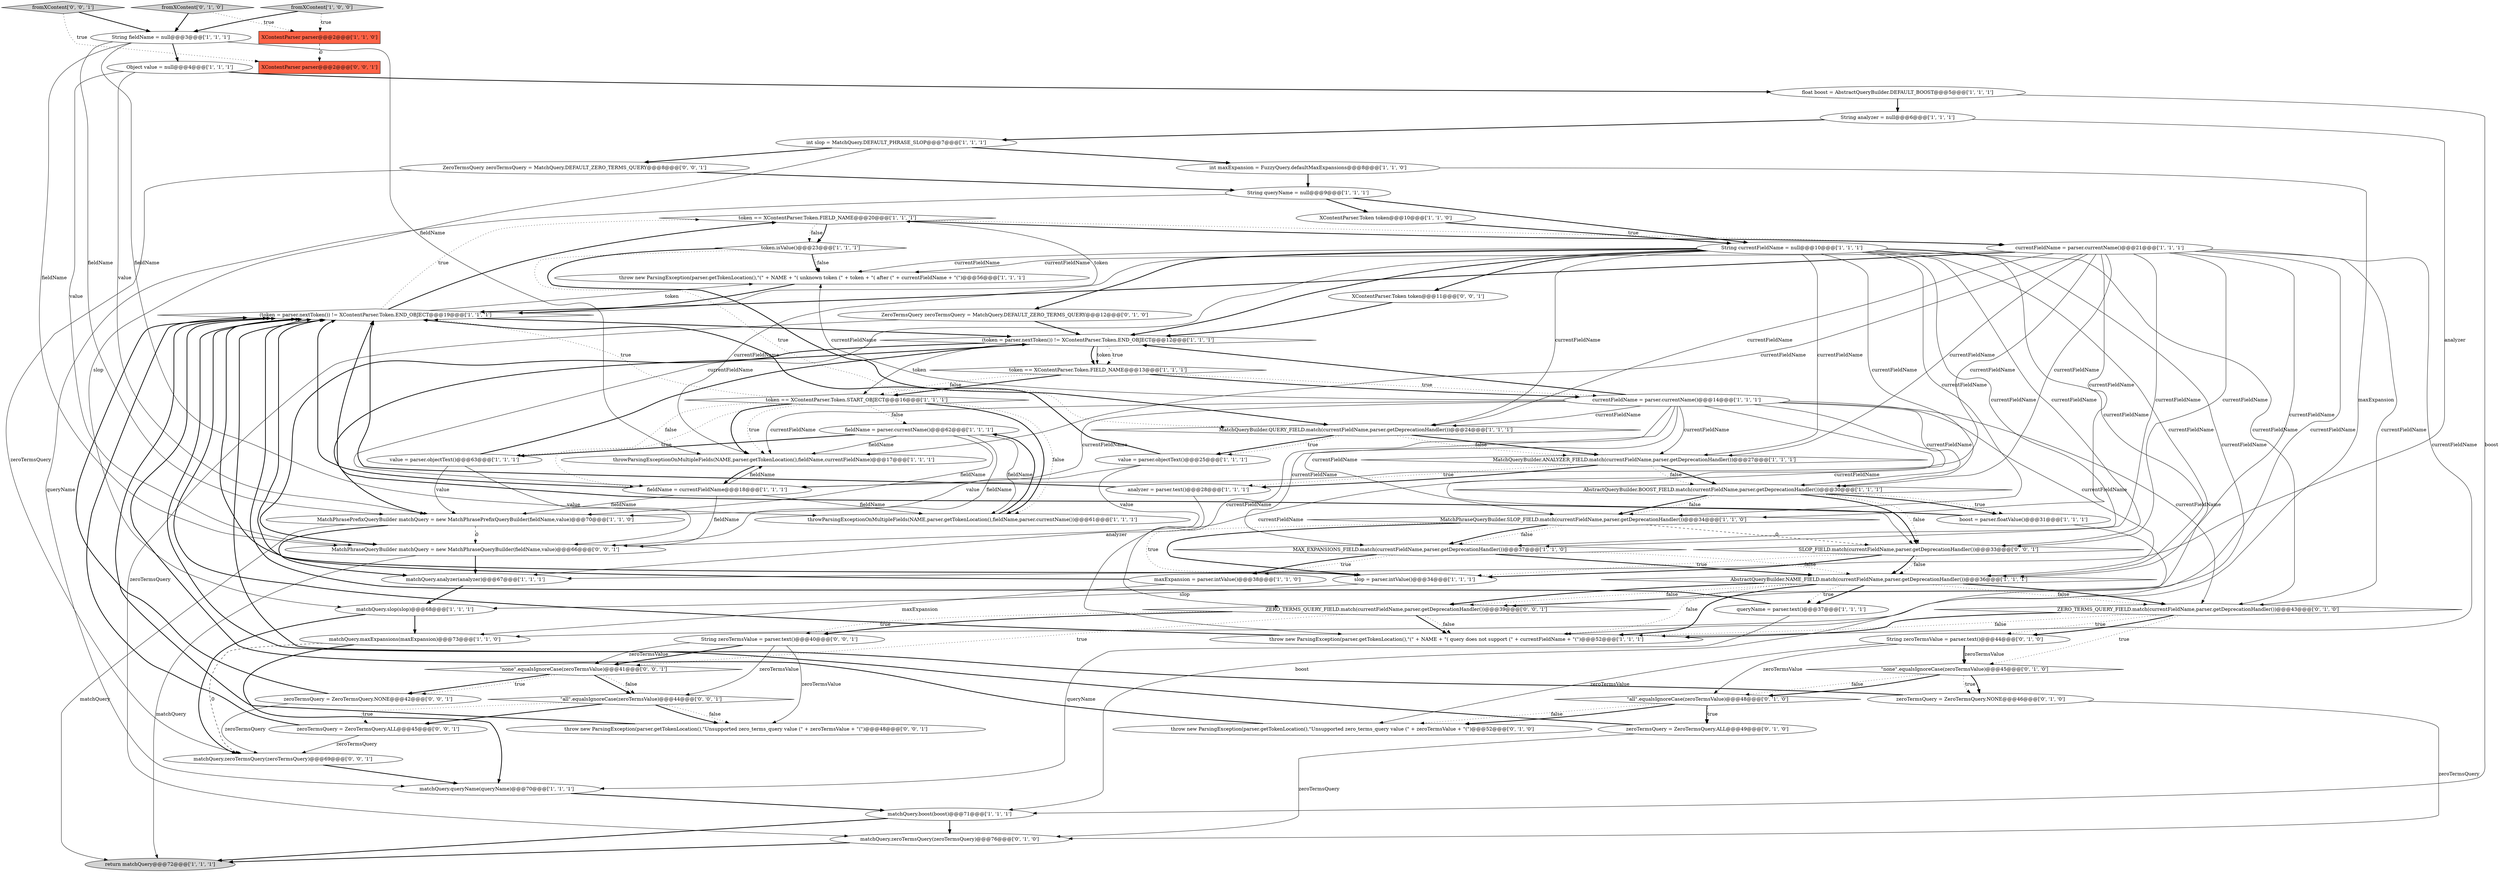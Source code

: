 digraph {
20 [style = filled, label = "token == XContentParser.Token.FIELD_NAME@@@20@@@['1', '1', '1']", fillcolor = white, shape = diamond image = "AAA0AAABBB1BBB"];
32 [style = filled, label = "matchQuery.analyzer(analyzer)@@@67@@@['1', '1', '1']", fillcolor = white, shape = ellipse image = "AAA0AAABBB1BBB"];
21 [style = filled, label = "MatchPhrasePrefixQueryBuilder matchQuery = new MatchPhrasePrefixQueryBuilder(fieldName,value)@@@70@@@['1', '1', '0']", fillcolor = white, shape = ellipse image = "AAA0AAABBB1BBB"];
23 [style = filled, label = "analyzer = parser.text()@@@28@@@['1', '1', '1']", fillcolor = white, shape = ellipse image = "AAA0AAABBB1BBB"];
17 [style = filled, label = "AbstractQueryBuilder.NAME_FIELD.match(currentFieldName,parser.getDeprecationHandler())@@@36@@@['1', '1', '1']", fillcolor = white, shape = diamond image = "AAA0AAABBB1BBB"];
2 [style = filled, label = "fieldName = parser.currentName()@@@62@@@['1', '1', '1']", fillcolor = white, shape = ellipse image = "AAA0AAABBB1BBB"];
0 [style = filled, label = "MAX_EXPANSIONS_FIELD.match(currentFieldName,parser.getDeprecationHandler())@@@37@@@['1', '1', '0']", fillcolor = white, shape = diamond image = "AAA0AAABBB1BBB"];
46 [style = filled, label = "ZERO_TERMS_QUERY_FIELD.match(currentFieldName,parser.getDeprecationHandler())@@@43@@@['0', '1', '0']", fillcolor = white, shape = diamond image = "AAA1AAABBB2BBB"];
64 [style = filled, label = "SLOP_FIELD.match(currentFieldName,parser.getDeprecationHandler())@@@33@@@['0', '0', '1']", fillcolor = white, shape = diamond image = "AAA0AAABBB3BBB"];
59 [style = filled, label = "\"all\".equalsIgnoreCase(zeroTermsValue)@@@44@@@['0', '0', '1']", fillcolor = white, shape = diamond image = "AAA0AAABBB3BBB"];
29 [style = filled, label = "XContentParser parser@@@2@@@['1', '1', '0']", fillcolor = tomato, shape = box image = "AAA0AAABBB1BBB"];
54 [style = filled, label = "String zeroTermsValue = parser.text()@@@44@@@['0', '1', '0']", fillcolor = white, shape = ellipse image = "AAA1AAABBB2BBB"];
58 [style = filled, label = "MatchPhraseQueryBuilder matchQuery = new MatchPhraseQueryBuilder(fieldName,value)@@@66@@@['0', '0', '1']", fillcolor = white, shape = ellipse image = "AAA0AAABBB3BBB"];
34 [style = filled, label = "maxExpansion = parser.intValue()@@@38@@@['1', '1', '0']", fillcolor = white, shape = ellipse image = "AAA0AAABBB1BBB"];
27 [style = filled, label = "XContentParser.Token token@@@10@@@['1', '1', '0']", fillcolor = white, shape = ellipse image = "AAA0AAABBB1BBB"];
3 [style = filled, label = "String currentFieldName = null@@@10@@@['1', '1', '1']", fillcolor = white, shape = ellipse image = "AAA0AAABBB1BBB"];
13 [style = filled, label = "currentFieldName = parser.currentName()@@@14@@@['1', '1', '1']", fillcolor = white, shape = ellipse image = "AAA0AAABBB1BBB"];
6 [style = filled, label = "MatchPhraseQueryBuilder.SLOP_FIELD.match(currentFieldName,parser.getDeprecationHandler())@@@34@@@['1', '1', '0']", fillcolor = white, shape = diamond image = "AAA0AAABBB1BBB"];
35 [style = filled, label = "(token = parser.nextToken()) != XContentParser.Token.END_OBJECT@@@12@@@['1', '1', '1']", fillcolor = white, shape = diamond image = "AAA0AAABBB1BBB"];
28 [style = filled, label = "AbstractQueryBuilder.BOOST_FIELD.match(currentFieldName,parser.getDeprecationHandler())@@@30@@@['1', '1', '1']", fillcolor = white, shape = diamond image = "AAA0AAABBB1BBB"];
5 [style = filled, label = "String queryName = null@@@9@@@['1', '1', '1']", fillcolor = white, shape = ellipse image = "AAA0AAABBB1BBB"];
45 [style = filled, label = "\"all\".equalsIgnoreCase(zeroTermsValue)@@@48@@@['0', '1', '0']", fillcolor = white, shape = diamond image = "AAA1AAABBB2BBB"];
68 [style = filled, label = "XContentParser.Token token@@@11@@@['0', '0', '1']", fillcolor = white, shape = ellipse image = "AAA0AAABBB3BBB"];
40 [style = filled, label = "MatchQueryBuilder.ANALYZER_FIELD.match(currentFieldName,parser.getDeprecationHandler())@@@27@@@['1', '1', '1']", fillcolor = white, shape = diamond image = "AAA0AAABBB1BBB"];
24 [style = filled, label = "matchQuery.queryName(queryName)@@@70@@@['1', '1', '1']", fillcolor = white, shape = ellipse image = "AAA0AAABBB1BBB"];
8 [style = filled, label = "matchQuery.slop(slop)@@@68@@@['1', '1', '1']", fillcolor = white, shape = ellipse image = "AAA0AAABBB1BBB"];
44 [style = filled, label = "queryName = parser.text()@@@37@@@['1', '1', '1']", fillcolor = white, shape = ellipse image = "AAA0AAABBB1BBB"];
63 [style = filled, label = "zeroTermsQuery = ZeroTermsQuery.NONE@@@42@@@['0', '0', '1']", fillcolor = white, shape = ellipse image = "AAA0AAABBB3BBB"];
47 [style = filled, label = "zeroTermsQuery = ZeroTermsQuery.NONE@@@46@@@['0', '1', '0']", fillcolor = white, shape = ellipse image = "AAA1AAABBB2BBB"];
9 [style = filled, label = "fieldName = currentFieldName@@@18@@@['1', '1', '1']", fillcolor = white, shape = ellipse image = "AAA0AAABBB1BBB"];
11 [style = filled, label = "int slop = MatchQuery.DEFAULT_PHRASE_SLOP@@@7@@@['1', '1', '1']", fillcolor = white, shape = ellipse image = "AAA0AAABBB1BBB"];
19 [style = filled, label = "matchQuery.boost(boost)@@@71@@@['1', '1', '1']", fillcolor = white, shape = ellipse image = "AAA0AAABBB1BBB"];
30 [style = filled, label = "throwParsingExceptionOnMultipleFields(NAME,parser.getTokenLocation(),fieldName,parser.currentName())@@@61@@@['1', '1', '1']", fillcolor = white, shape = ellipse image = "AAA0AAABBB1BBB"];
51 [style = filled, label = "zeroTermsQuery = ZeroTermsQuery.ALL@@@49@@@['0', '1', '0']", fillcolor = white, shape = ellipse image = "AAA1AAABBB2BBB"];
66 [style = filled, label = "XContentParser parser@@@2@@@['0', '0', '1']", fillcolor = tomato, shape = box image = "AAA0AAABBB3BBB"];
41 [style = filled, label = "token.isValue()@@@23@@@['1', '1', '1']", fillcolor = white, shape = diamond image = "AAA0AAABBB1BBB"];
14 [style = filled, label = "value = parser.objectText()@@@25@@@['1', '1', '1']", fillcolor = white, shape = ellipse image = "AAA0AAABBB1BBB"];
33 [style = filled, label = "throwParsingExceptionOnMultipleFields(NAME,parser.getTokenLocation(),fieldName,currentFieldName)@@@17@@@['1', '1', '1']", fillcolor = white, shape = ellipse image = "AAA0AAABBB1BBB"];
37 [style = filled, label = "value = parser.objectText()@@@63@@@['1', '1', '1']", fillcolor = white, shape = ellipse image = "AAA0AAABBB1BBB"];
38 [style = filled, label = "throw new ParsingException(parser.getTokenLocation(),\"(\" + NAME + \"( unknown token (\" + token + \"( after (\" + currentFieldName + \"(\")@@@56@@@['1', '1', '1']", fillcolor = white, shape = ellipse image = "AAA0AAABBB1BBB"];
65 [style = filled, label = "ZeroTermsQuery zeroTermsQuery = MatchQuery.DEFAULT_ZERO_TERMS_QUERY@@@8@@@['0', '0', '1']", fillcolor = white, shape = ellipse image = "AAA0AAABBB3BBB"];
22 [style = filled, label = "matchQuery.maxExpansions(maxExpansion)@@@73@@@['1', '1', '0']", fillcolor = white, shape = ellipse image = "AAA0AAABBB1BBB"];
12 [style = filled, label = "float boost = AbstractQueryBuilder.DEFAULT_BOOST@@@5@@@['1', '1', '1']", fillcolor = white, shape = ellipse image = "AAA0AAABBB1BBB"];
16 [style = filled, label = "boost = parser.floatValue()@@@31@@@['1', '1', '1']", fillcolor = white, shape = ellipse image = "AAA0AAABBB1BBB"];
55 [style = filled, label = "fromXContent['0', '0', '1']", fillcolor = lightgray, shape = diamond image = "AAA0AAABBB3BBB"];
42 [style = filled, label = "fromXContent['1', '0', '0']", fillcolor = lightgray, shape = diamond image = "AAA0AAABBB1BBB"];
43 [style = filled, label = "(token = parser.nextToken()) != XContentParser.Token.END_OBJECT@@@19@@@['1', '1', '1']", fillcolor = white, shape = diamond image = "AAA0AAABBB1BBB"];
49 [style = filled, label = "ZeroTermsQuery zeroTermsQuery = MatchQuery.DEFAULT_ZERO_TERMS_QUERY@@@12@@@['0', '1', '0']", fillcolor = white, shape = ellipse image = "AAA1AAABBB2BBB"];
53 [style = filled, label = "matchQuery.zeroTermsQuery(zeroTermsQuery)@@@76@@@['0', '1', '0']", fillcolor = white, shape = ellipse image = "AAA1AAABBB2BBB"];
1 [style = filled, label = "token == XContentParser.Token.START_OBJECT@@@16@@@['1', '1', '1']", fillcolor = white, shape = diamond image = "AAA0AAABBB1BBB"];
18 [style = filled, label = "currentFieldName = parser.currentName()@@@21@@@['1', '1', '1']", fillcolor = white, shape = ellipse image = "AAA0AAABBB1BBB"];
26 [style = filled, label = "String fieldName = null@@@3@@@['1', '1', '1']", fillcolor = white, shape = ellipse image = "AAA0AAABBB1BBB"];
15 [style = filled, label = "return matchQuery@@@72@@@['1', '1', '1']", fillcolor = lightgray, shape = ellipse image = "AAA0AAABBB1BBB"];
60 [style = filled, label = "\"none\".equalsIgnoreCase(zeroTermsValue)@@@41@@@['0', '0', '1']", fillcolor = white, shape = diamond image = "AAA0AAABBB3BBB"];
36 [style = filled, label = "slop = parser.intValue()@@@34@@@['1', '1', '1']", fillcolor = white, shape = ellipse image = "AAA0AAABBB1BBB"];
7 [style = filled, label = "Object value = null@@@4@@@['1', '1', '1']", fillcolor = white, shape = ellipse image = "AAA0AAABBB1BBB"];
25 [style = filled, label = "token == XContentParser.Token.FIELD_NAME@@@13@@@['1', '1', '1']", fillcolor = white, shape = diamond image = "AAA0AAABBB1BBB"];
57 [style = filled, label = "zeroTermsQuery = ZeroTermsQuery.ALL@@@45@@@['0', '0', '1']", fillcolor = white, shape = ellipse image = "AAA0AAABBB3BBB"];
67 [style = filled, label = "throw new ParsingException(parser.getTokenLocation(),\"Unsupported zero_terms_query value (\" + zeroTermsValue + \"(\")@@@48@@@['0', '0', '1']", fillcolor = white, shape = ellipse image = "AAA0AAABBB3BBB"];
61 [style = filled, label = "matchQuery.zeroTermsQuery(zeroTermsQuery)@@@69@@@['0', '0', '1']", fillcolor = white, shape = ellipse image = "AAA0AAABBB3BBB"];
4 [style = filled, label = "throw new ParsingException(parser.getTokenLocation(),\"(\" + NAME + \"( query does not support (\" + currentFieldName + \"(\")@@@52@@@['1', '1', '1']", fillcolor = white, shape = ellipse image = "AAA0AAABBB1BBB"];
50 [style = filled, label = "\"none\".equalsIgnoreCase(zeroTermsValue)@@@45@@@['0', '1', '0']", fillcolor = white, shape = diamond image = "AAA1AAABBB2BBB"];
56 [style = filled, label = "String zeroTermsValue = parser.text()@@@40@@@['0', '0', '1']", fillcolor = white, shape = ellipse image = "AAA0AAABBB3BBB"];
39 [style = filled, label = "String analyzer = null@@@6@@@['1', '1', '1']", fillcolor = white, shape = ellipse image = "AAA0AAABBB1BBB"];
52 [style = filled, label = "throw new ParsingException(parser.getTokenLocation(),\"Unsupported zero_terms_query value (\" + zeroTermsValue + \"(\")@@@52@@@['0', '1', '0']", fillcolor = white, shape = ellipse image = "AAA1AAABBB2BBB"];
62 [style = filled, label = "ZERO_TERMS_QUERY_FIELD.match(currentFieldName,parser.getDeprecationHandler())@@@39@@@['0', '0', '1']", fillcolor = white, shape = diamond image = "AAA0AAABBB3BBB"];
10 [style = filled, label = "MatchQueryBuilder.QUERY_FIELD.match(currentFieldName,parser.getDeprecationHandler())@@@24@@@['1', '1', '1']", fillcolor = white, shape = diamond image = "AAA0AAABBB1BBB"];
48 [style = filled, label = "fromXContent['0', '1', '0']", fillcolor = lightgray, shape = diamond image = "AAA0AAABBB2BBB"];
31 [style = filled, label = "int maxExpansion = FuzzyQuery.defaultMaxExpansions@@@8@@@['1', '1', '0']", fillcolor = white, shape = ellipse image = "AAA0AAABBB1BBB"];
13->46 [style = solid, label="currentFieldName"];
18->62 [style = solid, label="currentFieldName"];
3->38 [style = solid, label="currentFieldName"];
28->16 [style = bold, label=""];
22->61 [style = dashed, label="0"];
3->33 [style = solid, label="currentFieldName"];
21->32 [style = bold, label=""];
22->24 [style = bold, label=""];
20->18 [style = dotted, label="true"];
37->35 [style = bold, label=""];
13->40 [style = solid, label="currentFieldName"];
40->28 [style = bold, label=""];
18->28 [style = solid, label="currentFieldName"];
64->17 [style = bold, label=""];
51->43 [style = bold, label=""];
39->32 [style = solid, label="analyzer"];
25->1 [style = bold, label=""];
1->33 [style = bold, label=""];
1->33 [style = dotted, label="true"];
41->10 [style = dotted, label="true"];
17->4 [style = bold, label=""];
63->61 [style = solid, label="zeroTermsQuery"];
28->6 [style = bold, label=""];
45->52 [style = dotted, label="false"];
17->62 [style = dotted, label="false"];
16->19 [style = solid, label="boost"];
3->35 [style = bold, label=""];
28->64 [style = bold, label=""];
35->25 [style = dotted, label="true"];
25->13 [style = dotted, label="true"];
3->9 [style = solid, label="currentFieldName"];
10->40 [style = bold, label=""];
60->63 [style = bold, label=""];
41->38 [style = bold, label=""];
25->13 [style = bold, label=""];
44->24 [style = solid, label="queryName"];
1->30 [style = bold, label=""];
3->68 [style = bold, label=""];
33->9 [style = bold, label=""];
35->21 [style = bold, label=""];
26->21 [style = solid, label="fieldName"];
1->37 [style = dotted, label="false"];
52->43 [style = bold, label=""];
26->33 [style = solid, label="fieldName"];
10->40 [style = dotted, label="false"];
59->67 [style = dotted, label="false"];
56->59 [style = solid, label="zeroTermsValue"];
60->59 [style = bold, label=""];
2->58 [style = solid, label="fieldName"];
62->60 [style = dotted, label="true"];
5->24 [style = solid, label="queryName"];
26->30 [style = solid, label="fieldName"];
18->46 [style = solid, label="currentFieldName"];
1->30 [style = dotted, label="false"];
64->36 [style = bold, label=""];
62->4 [style = bold, label=""];
12->39 [style = bold, label=""];
44->43 [style = bold, label=""];
47->43 [style = bold, label=""];
43->38 [style = solid, label="token"];
14->43 [style = bold, label=""];
65->5 [style = bold, label=""];
11->31 [style = bold, label=""];
1->9 [style = dotted, label="true"];
6->36 [style = dotted, label="true"];
7->58 [style = solid, label="value"];
49->53 [style = solid, label="zeroTermsQuery"];
2->30 [style = solid, label="fieldName"];
50->45 [style = dotted, label="false"];
20->18 [style = bold, label=""];
23->32 [style = solid, label="analyzer"];
21->58 [style = dashed, label="0"];
62->56 [style = bold, label=""];
12->19 [style = solid, label="boost"];
3->46 [style = solid, label="currentFieldName"];
43->20 [style = dotted, label="true"];
31->22 [style = solid, label="maxExpansion"];
13->17 [style = solid, label="currentFieldName"];
49->35 [style = bold, label=""];
13->35 [style = bold, label=""];
23->43 [style = bold, label=""];
35->58 [style = bold, label=""];
55->26 [style = bold, label=""];
38->43 [style = bold, label=""];
18->38 [style = solid, label="currentFieldName"];
59->67 [style = bold, label=""];
7->12 [style = bold, label=""];
13->38 [style = solid, label="currentFieldName"];
2->33 [style = solid, label="fieldName"];
36->8 [style = solid, label="slop"];
46->4 [style = dotted, label="false"];
59->57 [style = dotted, label="true"];
18->43 [style = bold, label=""];
8->22 [style = bold, label=""];
5->27 [style = bold, label=""];
31->5 [style = bold, label=""];
21->15 [style = solid, label="matchQuery"];
20->41 [style = dotted, label="false"];
0->17 [style = bold, label=""];
13->0 [style = solid, label="currentFieldName"];
57->61 [style = solid, label="zeroTermsQuery"];
45->52 [style = bold, label=""];
0->34 [style = dotted, label="true"];
1->2 [style = dotted, label="false"];
35->25 [style = bold, label=""];
13->33 [style = solid, label="currentFieldName"];
9->33 [style = solid, label="fieldName"];
26->58 [style = solid, label="fieldName"];
43->20 [style = bold, label=""];
6->0 [style = dotted, label="false"];
60->59 [style = dotted, label="false"];
42->26 [style = bold, label=""];
3->0 [style = solid, label="currentFieldName"];
54->50 [style = bold, label=""];
6->36 [style = bold, label=""];
28->6 [style = dotted, label="false"];
51->53 [style = solid, label="zeroTermsQuery"];
62->4 [style = dotted, label="false"];
58->32 [style = bold, label=""];
10->14 [style = bold, label=""];
9->21 [style = solid, label="fieldName"];
3->62 [style = solid, label="currentFieldName"];
3->10 [style = solid, label="currentFieldName"];
14->58 [style = solid, label="value"];
8->61 [style = bold, label=""];
46->4 [style = bold, label=""];
48->29 [style = dotted, label="true"];
39->11 [style = bold, label=""];
3->40 [style = solid, label="currentFieldName"];
11->65 [style = bold, label=""];
56->67 [style = solid, label="zeroTermsValue"];
40->23 [style = dotted, label="true"];
25->1 [style = dotted, label="false"];
3->17 [style = solid, label="currentFieldName"];
17->46 [style = dotted, label="false"];
18->9 [style = solid, label="currentFieldName"];
46->50 [style = dotted, label="true"];
36->43 [style = bold, label=""];
43->20 [style = solid, label="token"];
40->23 [style = bold, label=""];
7->21 [style = solid, label="value"];
37->21 [style = solid, label="value"];
6->0 [style = bold, label=""];
13->9 [style = solid, label="currentFieldName"];
18->6 [style = solid, label="currentFieldName"];
3->49 [style = bold, label=""];
1->43 [style = dotted, label="true"];
46->54 [style = dotted, label="true"];
60->63 [style = dotted, label="true"];
54->45 [style = solid, label="zeroTermsValue"];
19->53 [style = bold, label=""];
56->60 [style = bold, label=""];
43->35 [style = bold, label=""];
35->25 [style = solid, label="token"];
58->15 [style = solid, label="matchQuery"];
17->44 [style = bold, label=""];
34->22 [style = solid, label="maxExpansion"];
13->64 [style = solid, label="currentFieldName"];
17->62 [style = bold, label=""];
32->8 [style = bold, label=""];
41->10 [style = bold, label=""];
3->28 [style = solid, label="currentFieldName"];
56->60 [style = solid, label="zeroTermsValue"];
45->51 [style = dotted, label="true"];
13->62 [style = solid, label="currentFieldName"];
50->47 [style = dotted, label="true"];
18->64 [style = solid, label="currentFieldName"];
24->19 [style = bold, label=""];
5->3 [style = bold, label=""];
18->10 [style = solid, label="currentFieldName"];
50->45 [style = bold, label=""];
14->21 [style = solid, label="value"];
34->43 [style = bold, label=""];
37->58 [style = solid, label="value"];
40->28 [style = dotted, label="false"];
17->44 [style = dotted, label="true"];
11->8 [style = solid, label="slop"];
17->4 [style = dotted, label="false"];
59->57 [style = bold, label=""];
63->43 [style = bold, label=""];
9->58 [style = solid, label="fieldName"];
57->43 [style = bold, label=""];
65->61 [style = solid, label="zeroTermsQuery"];
35->1 [style = solid, label="token"];
54->50 [style = solid, label="zeroTermsValue"];
68->35 [style = bold, label=""];
47->53 [style = solid, label="zeroTermsQuery"];
13->6 [style = solid, label="currentFieldName"];
27->3 [style = bold, label=""];
2->21 [style = solid, label="fieldName"];
50->47 [style = bold, label=""];
54->52 [style = solid, label="zeroTermsValue"];
0->17 [style = dotted, label="false"];
30->2 [style = bold, label=""];
19->15 [style = bold, label=""];
42->29 [style = dotted, label="true"];
46->54 [style = bold, label=""];
53->15 [style = bold, label=""];
41->38 [style = dotted, label="false"];
16->43 [style = bold, label=""];
13->4 [style = solid, label="currentFieldName"];
18->33 [style = solid, label="currentFieldName"];
2->37 [style = bold, label=""];
18->40 [style = solid, label="currentFieldName"];
67->43 [style = bold, label=""];
48->26 [style = bold, label=""];
3->64 [style = solid, label="currentFieldName"];
64->36 [style = dotted, label="true"];
29->66 [style = dashed, label="0"];
28->16 [style = dotted, label="true"];
62->56 [style = dotted, label="true"];
18->0 [style = solid, label="currentFieldName"];
55->66 [style = dotted, label="true"];
61->24 [style = bold, label=""];
45->51 [style = bold, label=""];
13->10 [style = solid, label="currentFieldName"];
9->43 [style = bold, label=""];
13->28 [style = solid, label="currentFieldName"];
18->4 [style = solid, label="currentFieldName"];
9->30 [style = solid, label="fieldName"];
3->6 [style = solid, label="currentFieldName"];
28->64 [style = dotted, label="false"];
4->43 [style = bold, label=""];
26->7 [style = bold, label=""];
3->4 [style = solid, label="currentFieldName"];
18->17 [style = solid, label="currentFieldName"];
0->34 [style = bold, label=""];
6->64 [style = dashed, label="0"];
10->14 [style = dotted, label="true"];
17->46 [style = bold, label=""];
64->17 [style = dotted, label="false"];
20->41 [style = bold, label=""];
}
